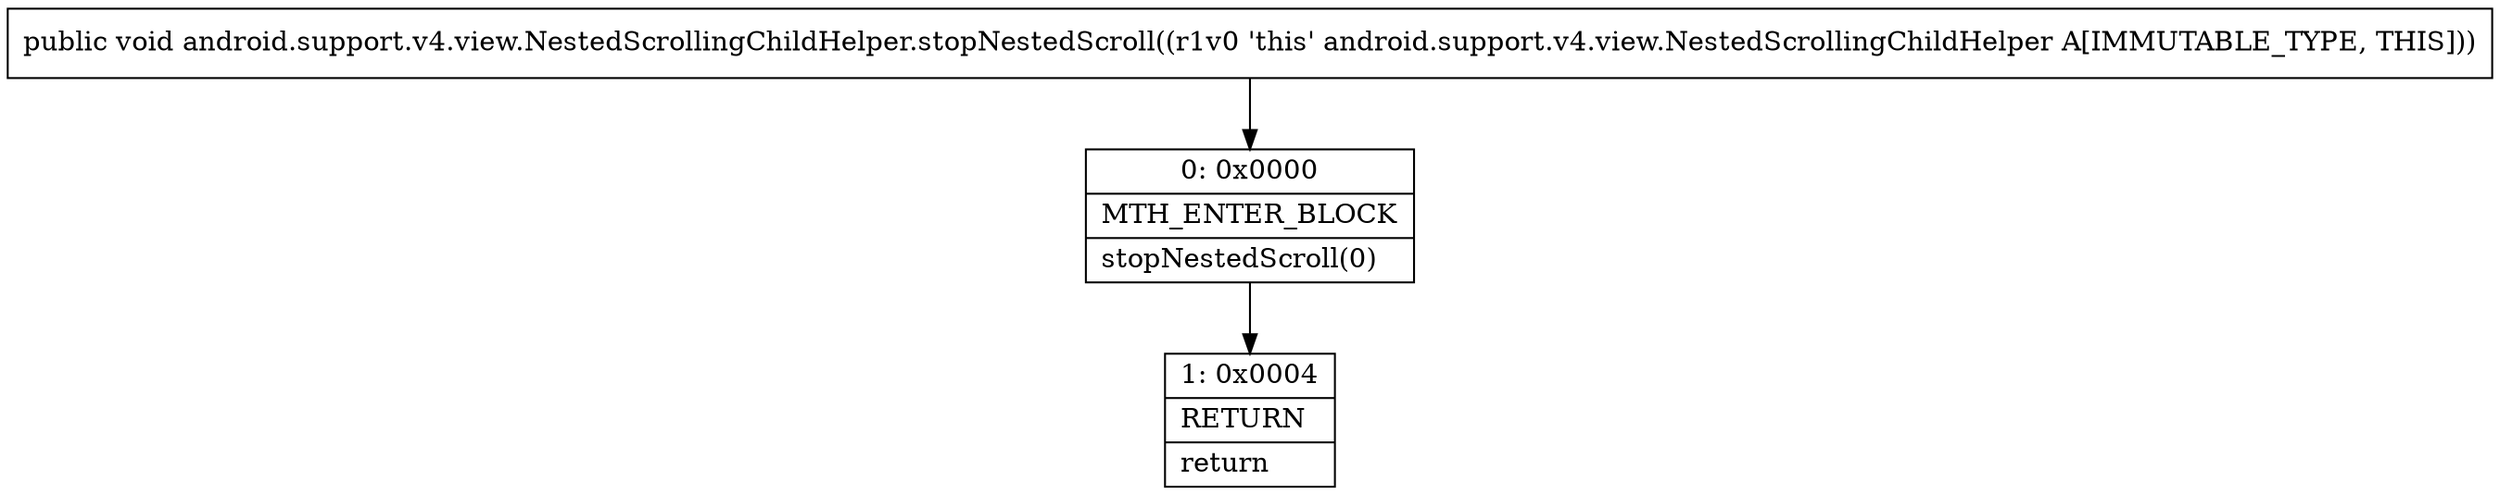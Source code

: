 digraph "CFG forandroid.support.v4.view.NestedScrollingChildHelper.stopNestedScroll()V" {
Node_0 [shape=record,label="{0\:\ 0x0000|MTH_ENTER_BLOCK\l|stopNestedScroll(0)\l}"];
Node_1 [shape=record,label="{1\:\ 0x0004|RETURN\l|return\l}"];
MethodNode[shape=record,label="{public void android.support.v4.view.NestedScrollingChildHelper.stopNestedScroll((r1v0 'this' android.support.v4.view.NestedScrollingChildHelper A[IMMUTABLE_TYPE, THIS])) }"];
MethodNode -> Node_0;
Node_0 -> Node_1;
}

